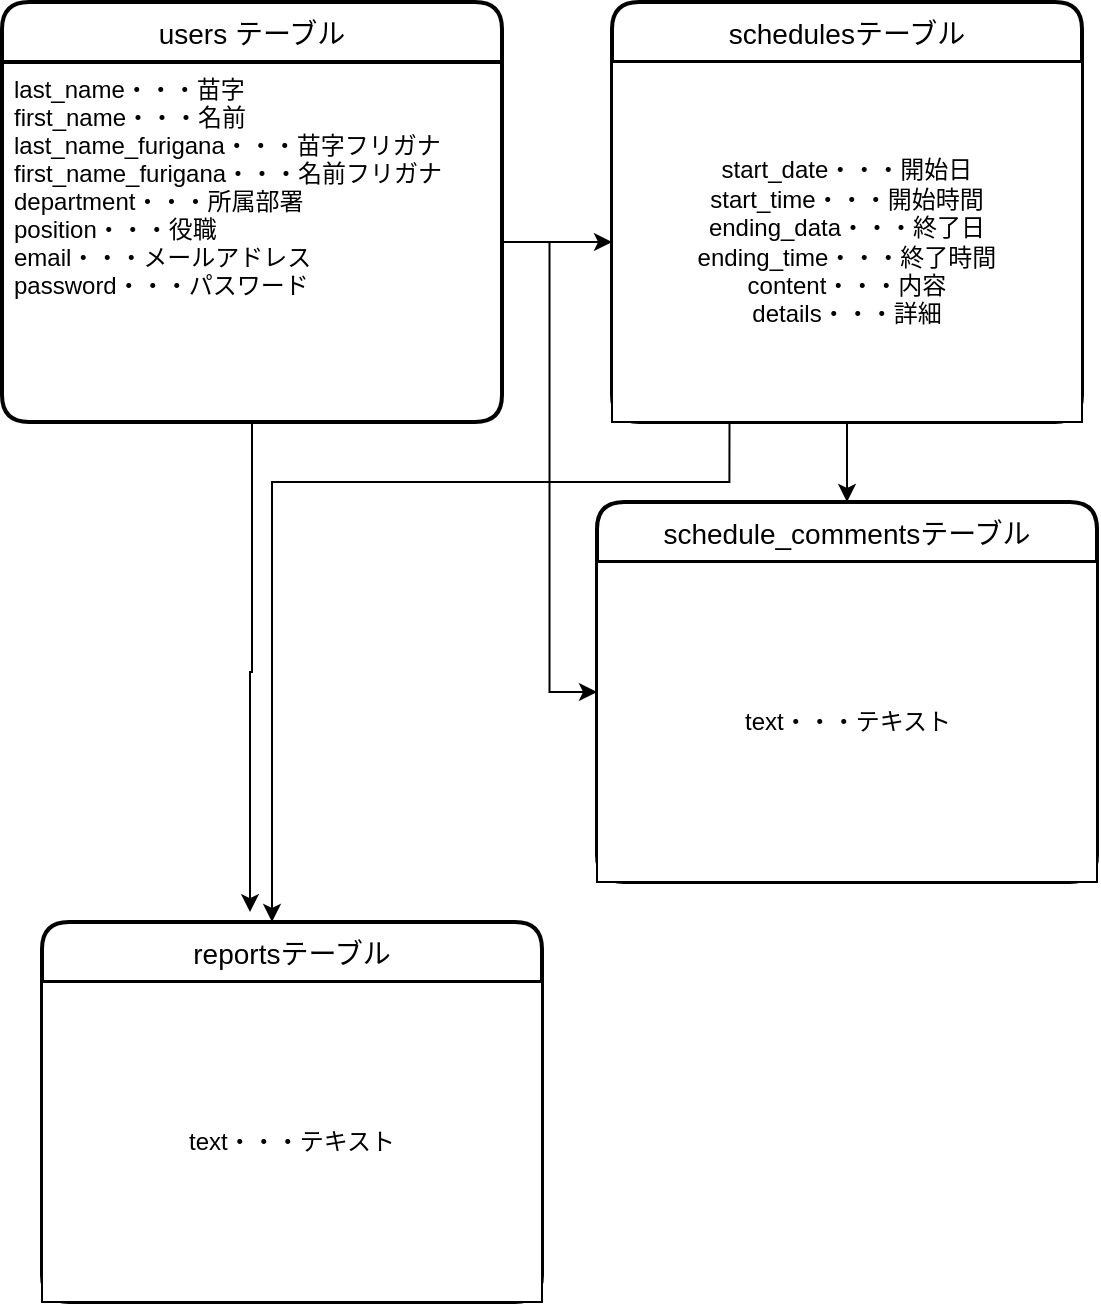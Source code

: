 <mxfile>
    <diagram id="jAjNd-6k-HjFwLk73qz6" name="ページ1">
        <mxGraphModel dx="186" dy="557" grid="1" gridSize="10" guides="1" tooltips="1" connect="1" arrows="1" fold="1" page="1" pageScale="1" pageWidth="850" pageHeight="1100" math="0" shadow="0">
            <root>
                <mxCell id="0"/>
                <mxCell id="1" parent="0"/>
                <mxCell id="2" value="users テーブル" style="swimlane;childLayout=stackLayout;horizontal=1;startSize=30;horizontalStack=0;rounded=1;fontSize=14;fontStyle=0;strokeWidth=2;resizeParent=0;resizeLast=1;shadow=0;dashed=0;align=center;" parent="1" vertex="1">
                    <mxGeometry x="40" y="60" width="250" height="210" as="geometry"/>
                </mxCell>
                <mxCell id="3" value="last_name・・・苗字&#10;first_name・・・名前&#10;last_name_furigana・・・苗字フリガナ&#10;first_name_furigana・・・名前フリガナ&#10;department・・・所属部署&#10;position・・・役職&#10;email・・・メールアドレス&#10;password・・・パスワード" style="align=left;strokeColor=none;fillColor=none;spacingLeft=4;fontSize=12;verticalAlign=top;resizable=0;rotatable=0;part=1;" parent="2" vertex="1">
                    <mxGeometry y="30" width="250" height="180" as="geometry"/>
                </mxCell>
                <mxCell id="19" style="edgeStyle=orthogonalEdgeStyle;rounded=0;orthogonalLoop=1;jettySize=auto;html=1;exitX=0.25;exitY=1;exitDx=0;exitDy=0;" parent="1" source="4" target="17" edge="1">
                    <mxGeometry relative="1" as="geometry">
                        <Array as="points">
                            <mxPoint x="404" y="300"/>
                            <mxPoint x="175" y="300"/>
                        </Array>
                    </mxGeometry>
                </mxCell>
                <mxCell id="4" value="schedulesテーブル" style="swimlane;childLayout=stackLayout;horizontal=1;startSize=30;horizontalStack=0;rounded=1;fontSize=14;fontStyle=0;strokeWidth=2;resizeParent=0;resizeLast=1;shadow=0;dashed=0;align=center;" parent="1" vertex="1">
                    <mxGeometry x="345" y="60" width="235" height="210" as="geometry"/>
                </mxCell>
                <mxCell id="9" value="start_date・・・開始日&lt;br&gt;start_time・・・開始時間&lt;br&gt;ending_data・・・終了日&lt;br&gt;ending_time・・・終了時間&lt;br&gt;content・・・内容&lt;br&gt;details・・・詳細" style="whiteSpace=wrap;html=1;" parent="4" vertex="1">
                    <mxGeometry y="30" width="235" height="180" as="geometry"/>
                </mxCell>
                <mxCell id="10" style="edgeStyle=orthogonalEdgeStyle;rounded=0;orthogonalLoop=1;jettySize=auto;html=1;entryX=0;entryY=0.5;entryDx=0;entryDy=0;" parent="1" source="3" target="9" edge="1">
                    <mxGeometry relative="1" as="geometry"/>
                </mxCell>
                <mxCell id="11" value="schedule_commentsテーブル" style="swimlane;childLayout=stackLayout;horizontal=1;startSize=30;horizontalStack=0;rounded=1;fontSize=14;fontStyle=0;strokeWidth=2;resizeParent=0;resizeLast=1;shadow=0;dashed=0;align=center;" parent="1" vertex="1">
                    <mxGeometry x="337.5" y="310" width="250" height="190" as="geometry"/>
                </mxCell>
                <mxCell id="13" value="text・・・テキスト" style="whiteSpace=wrap;html=1;" parent="11" vertex="1">
                    <mxGeometry y="30" width="250" height="160" as="geometry"/>
                </mxCell>
                <mxCell id="15" style="edgeStyle=orthogonalEdgeStyle;rounded=0;orthogonalLoop=1;jettySize=auto;html=1;entryX=0;entryY=0.5;entryDx=0;entryDy=0;" parent="1" source="3" target="11" edge="1">
                    <mxGeometry relative="1" as="geometry">
                        <mxPoint x="330" y="390" as="targetPoint"/>
                    </mxGeometry>
                </mxCell>
                <mxCell id="16" style="edgeStyle=orthogonalEdgeStyle;rounded=0;orthogonalLoop=1;jettySize=auto;html=1;" parent="1" source="9" target="11" edge="1">
                    <mxGeometry relative="1" as="geometry"/>
                </mxCell>
                <mxCell id="17" value="reportsテーブル" style="swimlane;childLayout=stackLayout;horizontal=1;startSize=30;horizontalStack=0;rounded=1;fontSize=14;fontStyle=0;strokeWidth=2;resizeParent=0;resizeLast=1;shadow=0;dashed=0;align=center;" parent="1" vertex="1">
                    <mxGeometry x="60" y="520" width="250" height="190" as="geometry"/>
                </mxCell>
                <mxCell id="18" value="text・・・テキスト" style="whiteSpace=wrap;html=1;" parent="17" vertex="1">
                    <mxGeometry y="30" width="250" height="160" as="geometry"/>
                </mxCell>
                <mxCell id="20" style="edgeStyle=orthogonalEdgeStyle;rounded=0;orthogonalLoop=1;jettySize=auto;html=1;entryX=0.416;entryY=-0.026;entryDx=0;entryDy=0;entryPerimeter=0;" parent="1" source="3" target="17" edge="1">
                    <mxGeometry relative="1" as="geometry"/>
                </mxCell>
            </root>
        </mxGraphModel>
    </diagram>
</mxfile>